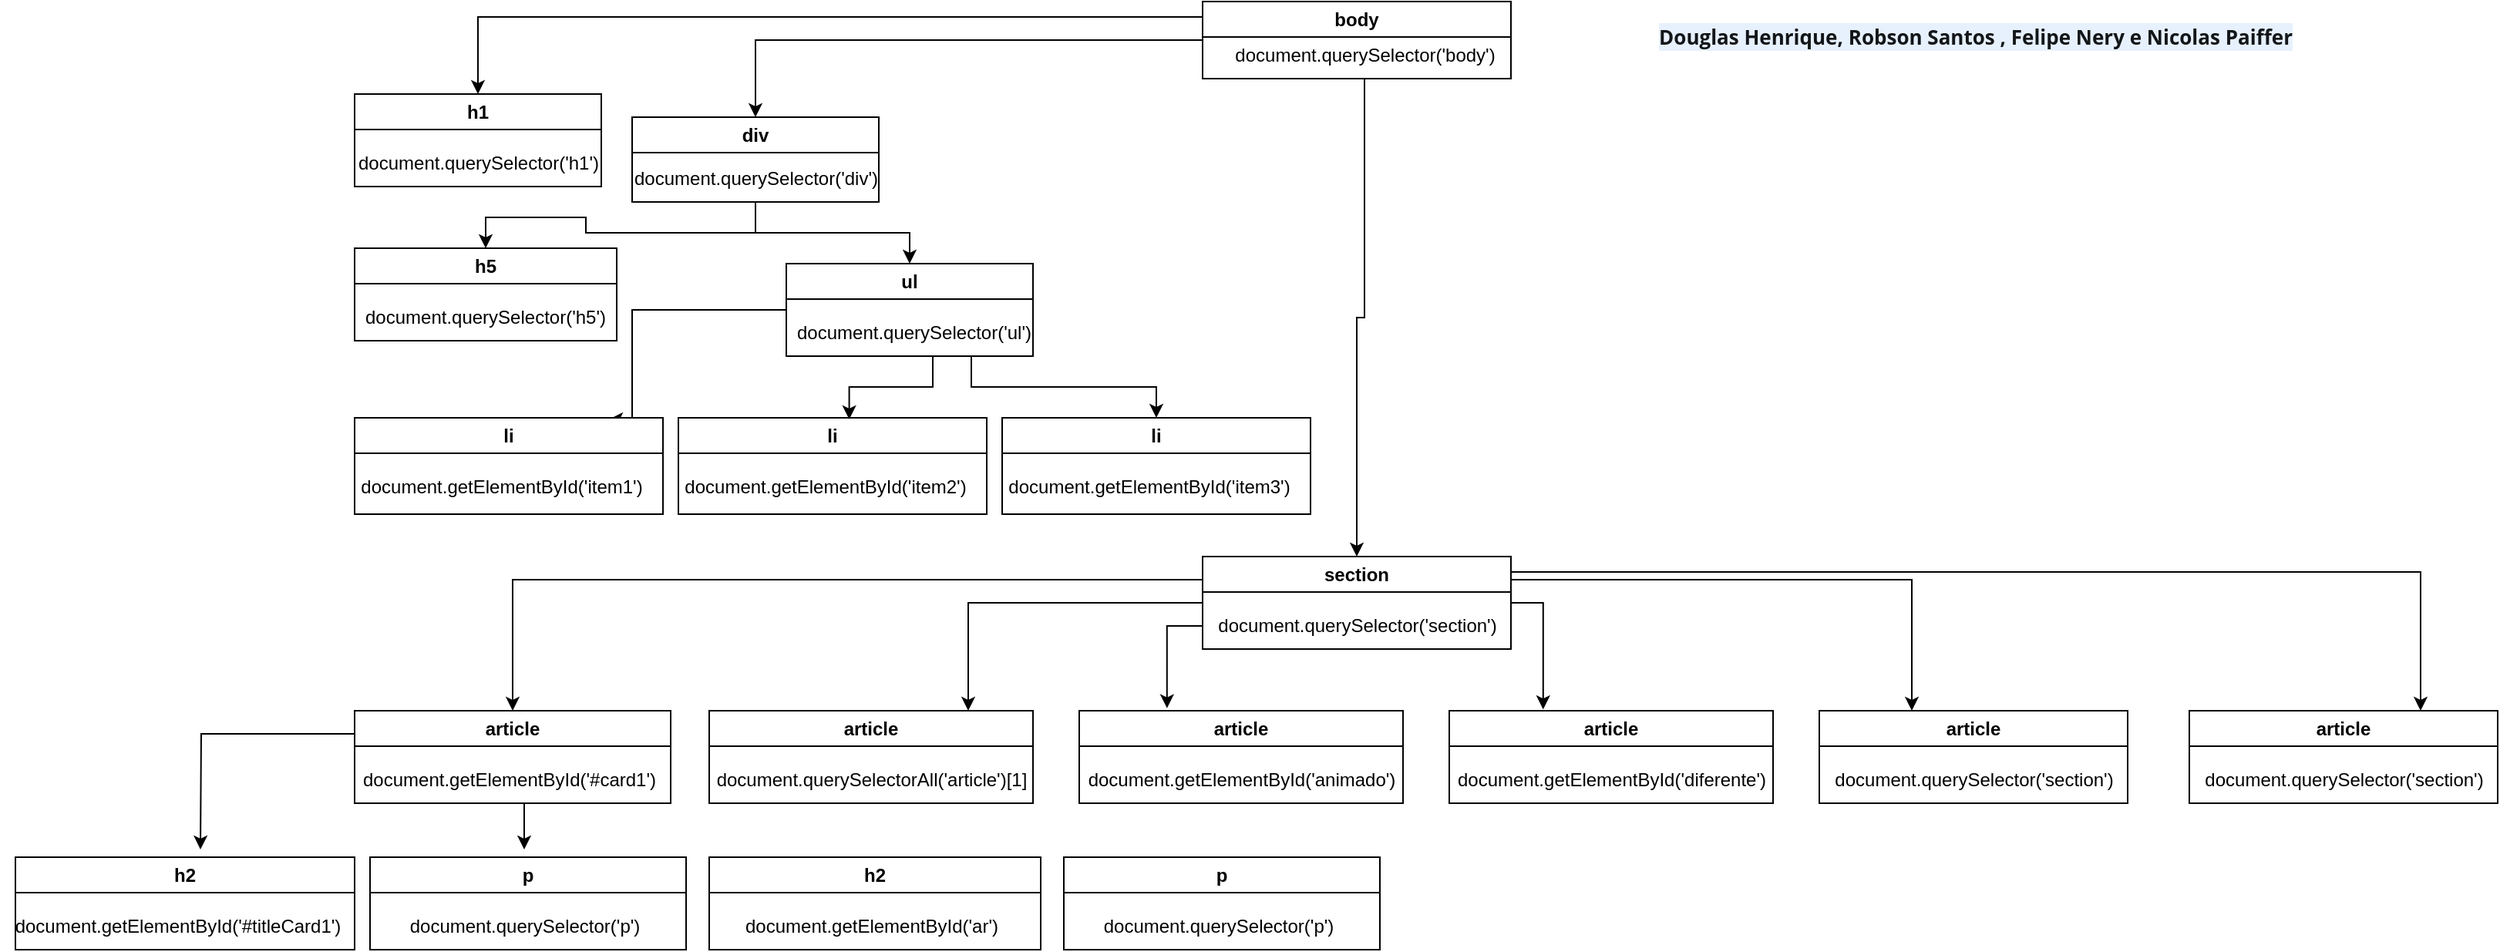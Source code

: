 <mxfile version="20.8.23" type="device"><diagram name="Página-1" id="c88EIzbBPDFUgvwkBB3C"><mxGraphModel dx="2222" dy="737" grid="1" gridSize="10" guides="1" tooltips="1" connect="1" arrows="1" fold="1" page="1" pageScale="1" pageWidth="827" pageHeight="1169" math="0" shadow="0"><root><mxCell id="0"/><mxCell id="1" parent="0"/><mxCell id="qkG_Bz4-YsDgqByt624Q-20" style="edgeStyle=orthogonalEdgeStyle;rounded=0;orthogonalLoop=1;jettySize=auto;html=1;entryX=0.5;entryY=0;entryDx=0;entryDy=0;" parent="1" source="qkG_Bz4-YsDgqByt624Q-6" target="qkG_Bz4-YsDgqByt624Q-8" edge="1"><mxGeometry relative="1" as="geometry"/></mxCell><mxCell id="qkG_Bz4-YsDgqByt624Q-21" style="edgeStyle=orthogonalEdgeStyle;rounded=0;orthogonalLoop=1;jettySize=auto;html=1;exitX=0;exitY=0.5;exitDx=0;exitDy=0;entryX=0.5;entryY=0;entryDx=0;entryDy=0;" parent="1" source="qkG_Bz4-YsDgqByt624Q-6" target="qkG_Bz4-YsDgqByt624Q-7" edge="1"><mxGeometry relative="1" as="geometry"><Array as="points"><mxPoint x="560" y="10"/><mxPoint x="90" y="10"/></Array></mxGeometry></mxCell><mxCell id="qkG_Bz4-YsDgqByt624Q-6" value="body" style="swimlane;whiteSpace=wrap;html=1;startSize=23;" parent="1" vertex="1"><mxGeometry x="560" width="200" height="50" as="geometry"/></mxCell><mxCell id="qkG_Bz4-YsDgqByt624Q-10" value="document.querySelector('body')" style="text;html=1;align=center;verticalAlign=middle;resizable=0;points=[];autosize=1;strokeColor=none;fillColor=none;" parent="qkG_Bz4-YsDgqByt624Q-6" vertex="1"><mxGeometry x="10" y="20" width="190" height="30" as="geometry"/></mxCell><mxCell id="qkG_Bz4-YsDgqByt624Q-7" value="h1" style="swimlane;whiteSpace=wrap;html=1;" parent="1" vertex="1"><mxGeometry x="10" y="60" width="160" height="60" as="geometry"/></mxCell><mxCell id="qkG_Bz4-YsDgqByt624Q-12" value="document.querySelector('h1')" style="text;html=1;align=center;verticalAlign=middle;resizable=0;points=[];autosize=1;strokeColor=none;fillColor=none;" parent="qkG_Bz4-YsDgqByt624Q-7" vertex="1"><mxGeometry x="-10" y="30" width="180" height="30" as="geometry"/></mxCell><mxCell id="qkG_Bz4-YsDgqByt624Q-29" style="edgeStyle=orthogonalEdgeStyle;rounded=0;orthogonalLoop=1;jettySize=auto;html=1;" parent="1" source="qkG_Bz4-YsDgqByt624Q-8" target="qkG_Bz4-YsDgqByt624Q-26" edge="1"><mxGeometry relative="1" as="geometry"/></mxCell><mxCell id="qkG_Bz4-YsDgqByt624Q-8" value="div" style="swimlane;whiteSpace=wrap;html=1;" parent="1" vertex="1"><mxGeometry x="190" y="75" width="160" height="55" as="geometry"/></mxCell><mxCell id="qkG_Bz4-YsDgqByt624Q-14" value="document.querySelector('div')" style="text;html=1;align=center;verticalAlign=middle;resizable=0;points=[];autosize=1;strokeColor=none;fillColor=none;" parent="qkG_Bz4-YsDgqByt624Q-8" vertex="1"><mxGeometry x="-10" y="25" width="180" height="30" as="geometry"/></mxCell><mxCell id="qkG_Bz4-YsDgqByt624Q-62" style="edgeStyle=orthogonalEdgeStyle;rounded=0;orthogonalLoop=1;jettySize=auto;html=1;exitX=0;exitY=0.25;exitDx=0;exitDy=0;entryX=0.5;entryY=0;entryDx=0;entryDy=0;" parent="1" source="qkG_Bz4-YsDgqByt624Q-9" target="qkG_Bz4-YsDgqByt624Q-41" edge="1"><mxGeometry relative="1" as="geometry"/></mxCell><mxCell id="qkG_Bz4-YsDgqByt624Q-63" style="edgeStyle=orthogonalEdgeStyle;rounded=0;orthogonalLoop=1;jettySize=auto;html=1;exitX=0;exitY=0.5;exitDx=0;exitDy=0;entryX=0.8;entryY=0;entryDx=0;entryDy=0;entryPerimeter=0;" parent="1" source="qkG_Bz4-YsDgqByt624Q-9" target="qkG_Bz4-YsDgqByt624Q-45" edge="1"><mxGeometry relative="1" as="geometry"/></mxCell><mxCell id="qkG_Bz4-YsDgqByt624Q-64" style="edgeStyle=orthogonalEdgeStyle;rounded=0;orthogonalLoop=1;jettySize=auto;html=1;exitX=0;exitY=0.75;exitDx=0;exitDy=0;entryX=0.271;entryY=-0.028;entryDx=0;entryDy=0;entryPerimeter=0;" parent="1" source="qkG_Bz4-YsDgqByt624Q-9" target="qkG_Bz4-YsDgqByt624Q-43" edge="1"><mxGeometry relative="1" as="geometry"/></mxCell><mxCell id="qkG_Bz4-YsDgqByt624Q-65" style="edgeStyle=orthogonalEdgeStyle;rounded=0;orthogonalLoop=1;jettySize=auto;html=1;exitX=1;exitY=0.5;exitDx=0;exitDy=0;entryX=0.29;entryY=-0.015;entryDx=0;entryDy=0;entryPerimeter=0;" parent="1" source="qkG_Bz4-YsDgqByt624Q-9" target="qkG_Bz4-YsDgqByt624Q-47" edge="1"><mxGeometry relative="1" as="geometry"/></mxCell><mxCell id="qkG_Bz4-YsDgqByt624Q-66" style="edgeStyle=orthogonalEdgeStyle;rounded=0;orthogonalLoop=1;jettySize=auto;html=1;exitX=1;exitY=0.25;exitDx=0;exitDy=0;entryX=0.3;entryY=0;entryDx=0;entryDy=0;entryPerimeter=0;" parent="1" source="qkG_Bz4-YsDgqByt624Q-9" target="qkG_Bz4-YsDgqByt624Q-49" edge="1"><mxGeometry relative="1" as="geometry"/></mxCell><mxCell id="qkG_Bz4-YsDgqByt624Q-67" style="edgeStyle=orthogonalEdgeStyle;rounded=0;orthogonalLoop=1;jettySize=auto;html=1;exitX=1;exitY=0;exitDx=0;exitDy=0;entryX=0.75;entryY=0;entryDx=0;entryDy=0;" parent="1" source="qkG_Bz4-YsDgqByt624Q-9" target="qkG_Bz4-YsDgqByt624Q-51" edge="1"><mxGeometry relative="1" as="geometry"><Array as="points"><mxPoint x="760" y="370"/><mxPoint x="1350" y="370"/></Array></mxGeometry></mxCell><mxCell id="qkG_Bz4-YsDgqByt624Q-9" value="section" style="swimlane;whiteSpace=wrap;html=1;" parent="1" vertex="1"><mxGeometry x="560" y="360" width="200" height="60" as="geometry"/></mxCell><mxCell id="qkG_Bz4-YsDgqByt624Q-16" value="document.querySelector('section')" style="text;html=1;align=center;verticalAlign=middle;resizable=0;points=[];autosize=1;strokeColor=none;fillColor=none;" parent="qkG_Bz4-YsDgqByt624Q-9" vertex="1"><mxGeometry y="30" width="200" height="30" as="geometry"/></mxCell><mxCell id="qkG_Bz4-YsDgqByt624Q-17" style="edgeStyle=orthogonalEdgeStyle;rounded=0;orthogonalLoop=1;jettySize=auto;html=1;entryX=0.5;entryY=0;entryDx=0;entryDy=0;" parent="1" source="qkG_Bz4-YsDgqByt624Q-10" target="qkG_Bz4-YsDgqByt624Q-9" edge="1"><mxGeometry relative="1" as="geometry"/></mxCell><mxCell id="qkG_Bz4-YsDgqByt624Q-13" value="&#10;&lt;span style=&quot;color: rgb(19, 22, 25); font-family: &amp;quot;Open Sans&amp;quot;; font-size: 13px; font-style: normal; font-variant-ligatures: normal; font-variant-caps: normal; letter-spacing: normal; orphans: 2; text-align: start; text-indent: 0px; text-transform: none; widows: 2; word-spacing: 0px; -webkit-text-stroke-width: 0px; background-color: rgb(231, 241, 253); text-decoration-thickness: initial; text-decoration-style: initial; text-decoration-color: initial; float: none; display: inline !important;&quot;&gt;Douglas Henrique, Robson Santos , Felipe Nery e Nicolas Paiffer&lt;/span&gt;&#10;&#10;" style="text;html=1;align=center;verticalAlign=middle;resizable=0;points=[];autosize=1;strokeColor=none;fillColor=none;fontStyle=1" parent="1" vertex="1"><mxGeometry x="871" width="380" height="60" as="geometry"/></mxCell><mxCell id="qkG_Bz4-YsDgqByt624Q-23" value="h5" style="swimlane;whiteSpace=wrap;html=1;" parent="1" vertex="1"><mxGeometry x="10" y="160" width="170" height="60" as="geometry"/></mxCell><mxCell id="qkG_Bz4-YsDgqByt624Q-24" value="document.querySelector('h5')" style="text;html=1;align=left;verticalAlign=middle;resizable=0;points=[];autosize=1;strokeColor=none;fillColor=none;" parent="qkG_Bz4-YsDgqByt624Q-23" vertex="1"><mxGeometry x="5" y="30" width="180" height="30" as="geometry"/></mxCell><mxCell id="qkG_Bz4-YsDgqByt624Q-25" style="edgeStyle=orthogonalEdgeStyle;rounded=0;orthogonalLoop=1;jettySize=auto;html=1;entryX=0.5;entryY=0;entryDx=0;entryDy=0;" parent="1" source="qkG_Bz4-YsDgqByt624Q-14" target="qkG_Bz4-YsDgqByt624Q-23" edge="1"><mxGeometry relative="1" as="geometry"/></mxCell><mxCell id="qkG_Bz4-YsDgqByt624Q-38" style="edgeStyle=orthogonalEdgeStyle;rounded=0;orthogonalLoop=1;jettySize=auto;html=1;exitX=0.75;exitY=1;exitDx=0;exitDy=0;entryX=0.5;entryY=0;entryDx=0;entryDy=0;" parent="1" source="qkG_Bz4-YsDgqByt624Q-26" target="qkG_Bz4-YsDgqByt624Q-34" edge="1"><mxGeometry relative="1" as="geometry"/></mxCell><mxCell id="qkG_Bz4-YsDgqByt624Q-40" style="edgeStyle=orthogonalEdgeStyle;rounded=0;orthogonalLoop=1;jettySize=auto;html=1;entryX=0.825;entryY=0.016;entryDx=0;entryDy=0;entryPerimeter=0;" parent="1" source="qkG_Bz4-YsDgqByt624Q-26" target="qkG_Bz4-YsDgqByt624Q-30" edge="1"><mxGeometry relative="1" as="geometry"><Array as="points"><mxPoint x="190" y="200"/><mxPoint x="190" y="271"/></Array></mxGeometry></mxCell><mxCell id="qkG_Bz4-YsDgqByt624Q-26" value="ul" style="swimlane;whiteSpace=wrap;html=1;" parent="1" vertex="1"><mxGeometry x="290" y="170" width="160" height="60" as="geometry"/></mxCell><mxCell id="qkG_Bz4-YsDgqByt624Q-27" value="document.querySelector('ul')" style="text;html=1;align=left;verticalAlign=middle;resizable=0;points=[];autosize=1;strokeColor=none;fillColor=none;" parent="qkG_Bz4-YsDgqByt624Q-26" vertex="1"><mxGeometry x="5" y="30" width="180" height="30" as="geometry"/></mxCell><mxCell id="qkG_Bz4-YsDgqByt624Q-30" value="li" style="swimlane;whiteSpace=wrap;html=1;startSize=23;" parent="1" vertex="1"><mxGeometry x="10" y="270" width="200" height="62.5" as="geometry"/></mxCell><mxCell id="qkG_Bz4-YsDgqByt624Q-31" value="document.getElementById('item1')" style="text;html=1;align=center;verticalAlign=middle;resizable=0;points=[];autosize=1;strokeColor=none;fillColor=none;" parent="qkG_Bz4-YsDgqByt624Q-30" vertex="1"><mxGeometry x="-10" y="30" width="210" height="30" as="geometry"/></mxCell><mxCell id="qkG_Bz4-YsDgqByt624Q-32" value="li" style="swimlane;whiteSpace=wrap;html=1;" parent="1" vertex="1"><mxGeometry x="220" y="270" width="200" height="62.5" as="geometry"/></mxCell><mxCell id="qkG_Bz4-YsDgqByt624Q-33" value="document.getElementById('item2')" style="text;html=1;align=center;verticalAlign=middle;resizable=0;points=[];autosize=1;strokeColor=none;fillColor=none;" parent="qkG_Bz4-YsDgqByt624Q-32" vertex="1"><mxGeometry x="-10" y="30" width="210" height="30" as="geometry"/></mxCell><mxCell id="qkG_Bz4-YsDgqByt624Q-34" value="li" style="swimlane;whiteSpace=wrap;html=1;" parent="1" vertex="1"><mxGeometry x="430" y="270" width="200" height="62.5" as="geometry"/></mxCell><mxCell id="qkG_Bz4-YsDgqByt624Q-35" value="document.getElementById('item3')" style="text;html=1;align=center;verticalAlign=middle;resizable=0;points=[];autosize=1;strokeColor=none;fillColor=none;" parent="qkG_Bz4-YsDgqByt624Q-34" vertex="1"><mxGeometry x="-10" y="30" width="210" height="30" as="geometry"/></mxCell><mxCell id="qkG_Bz4-YsDgqByt624Q-37" style="edgeStyle=orthogonalEdgeStyle;rounded=0;orthogonalLoop=1;jettySize=auto;html=1;entryX=0.554;entryY=0.016;entryDx=0;entryDy=0;entryPerimeter=0;" parent="1" source="qkG_Bz4-YsDgqByt624Q-27" target="qkG_Bz4-YsDgqByt624Q-32" edge="1"><mxGeometry relative="1" as="geometry"/></mxCell><mxCell id="qkG_Bz4-YsDgqByt624Q-72" style="edgeStyle=orthogonalEdgeStyle;rounded=0;orthogonalLoop=1;jettySize=auto;html=1;exitX=0;exitY=0.25;exitDx=0;exitDy=0;" parent="1" source="qkG_Bz4-YsDgqByt624Q-41" edge="1"><mxGeometry relative="1" as="geometry"><mxPoint x="-90" y="550" as="targetPoint"/></mxGeometry></mxCell><mxCell id="qkG_Bz4-YsDgqByt624Q-74" style="edgeStyle=orthogonalEdgeStyle;rounded=0;orthogonalLoop=1;jettySize=auto;html=1;exitX=0.5;exitY=1;exitDx=0;exitDy=0;" parent="1" source="qkG_Bz4-YsDgqByt624Q-41" edge="1"><mxGeometry relative="1" as="geometry"><mxPoint x="120" y="550" as="targetPoint"/></mxGeometry></mxCell><mxCell id="qkG_Bz4-YsDgqByt624Q-41" value="article" style="swimlane;whiteSpace=wrap;html=1;" parent="1" vertex="1"><mxGeometry x="10" y="460" width="205" height="60" as="geometry"/></mxCell><mxCell id="qkG_Bz4-YsDgqByt624Q-42" value="document.getElementById('#card1')" style="text;html=1;align=center;verticalAlign=middle;resizable=0;points=[];autosize=1;strokeColor=none;fillColor=none;" parent="qkG_Bz4-YsDgqByt624Q-41" vertex="1"><mxGeometry x="-5" y="30" width="210" height="30" as="geometry"/></mxCell><mxCell id="qkG_Bz4-YsDgqByt624Q-43" value="article" style="swimlane;whiteSpace=wrap;html=1;" parent="1" vertex="1"><mxGeometry x="480" y="460" width="210" height="60" as="geometry"/></mxCell><mxCell id="qkG_Bz4-YsDgqByt624Q-44" value="document.getElementById('animado')" style="text;html=1;align=center;verticalAlign=middle;resizable=0;points=[];autosize=1;strokeColor=none;fillColor=none;" parent="qkG_Bz4-YsDgqByt624Q-43" vertex="1"><mxGeometry x="-5" y="30" width="220" height="30" as="geometry"/></mxCell><mxCell id="qkG_Bz4-YsDgqByt624Q-45" value="article" style="swimlane;whiteSpace=wrap;html=1;" parent="1" vertex="1"><mxGeometry x="240" y="460" width="210" height="60" as="geometry"/></mxCell><mxCell id="qkG_Bz4-YsDgqByt624Q-46" value="document.querySelectorAll('article')[1]" style="text;html=1;align=center;verticalAlign=middle;resizable=0;points=[];autosize=1;strokeColor=none;fillColor=none;" parent="qkG_Bz4-YsDgqByt624Q-45" vertex="1"><mxGeometry x="-5" y="30" width="220" height="30" as="geometry"/></mxCell><mxCell id="qkG_Bz4-YsDgqByt624Q-47" value="article" style="swimlane;whiteSpace=wrap;html=1;" parent="1" vertex="1"><mxGeometry x="720" y="460" width="210" height="60" as="geometry"/></mxCell><mxCell id="qkG_Bz4-YsDgqByt624Q-48" value="document.getElementById('diferente')" style="text;html=1;align=center;verticalAlign=middle;resizable=0;points=[];autosize=1;strokeColor=none;fillColor=none;" parent="qkG_Bz4-YsDgqByt624Q-47" vertex="1"><mxGeometry x="-5" y="30" width="220" height="30" as="geometry"/></mxCell><mxCell id="qkG_Bz4-YsDgqByt624Q-51" value="article" style="swimlane;whiteSpace=wrap;html=1;" parent="1" vertex="1"><mxGeometry x="1200" y="460" width="200" height="60" as="geometry"/></mxCell><mxCell id="qkG_Bz4-YsDgqByt624Q-52" value="document.querySelector('section')" style="text;html=1;align=center;verticalAlign=middle;resizable=0;points=[];autosize=1;strokeColor=none;fillColor=none;" parent="qkG_Bz4-YsDgqByt624Q-51" vertex="1"><mxGeometry y="30" width="200" height="30" as="geometry"/></mxCell><mxCell id="qkG_Bz4-YsDgqByt624Q-49" value="article" style="swimlane;whiteSpace=wrap;html=1;" parent="1" vertex="1"><mxGeometry x="960" y="460" width="200" height="60" as="geometry"/></mxCell><mxCell id="qkG_Bz4-YsDgqByt624Q-50" value="document.querySelector('section')" style="text;html=1;align=center;verticalAlign=middle;resizable=0;points=[];autosize=1;strokeColor=none;fillColor=none;" parent="qkG_Bz4-YsDgqByt624Q-49" vertex="1"><mxGeometry y="30" width="200" height="30" as="geometry"/></mxCell><mxCell id="qkG_Bz4-YsDgqByt624Q-68" value="h2" style="swimlane;whiteSpace=wrap;html=1;" parent="1" vertex="1"><mxGeometry x="-210" y="555" width="220" height="60" as="geometry"/></mxCell><mxCell id="qkG_Bz4-YsDgqByt624Q-69" value="document.getElementById('#titleCard1')" style="text;html=1;align=center;verticalAlign=middle;resizable=0;points=[];autosize=1;strokeColor=none;fillColor=none;" parent="qkG_Bz4-YsDgqByt624Q-68" vertex="1"><mxGeometry x="-10" y="30" width="230" height="30" as="geometry"/></mxCell><mxCell id="qkG_Bz4-YsDgqByt624Q-70" value="p" style="swimlane;whiteSpace=wrap;html=1;" parent="1" vertex="1"><mxGeometry x="20" y="555" width="205" height="60" as="geometry"/></mxCell><mxCell id="qkG_Bz4-YsDgqByt624Q-71" value="document.querySelector('p')" style="text;html=1;align=center;verticalAlign=middle;resizable=0;points=[];autosize=1;strokeColor=none;fillColor=none;" parent="qkG_Bz4-YsDgqByt624Q-70" vertex="1"><mxGeometry x="15" y="30" width="170" height="30" as="geometry"/></mxCell><mxCell id="_eLI1UhWlPvJYAk_n38G-1" value="h2" style="swimlane;whiteSpace=wrap;html=1;" vertex="1" parent="1"><mxGeometry x="240" y="555" width="215" height="60" as="geometry"/></mxCell><mxCell id="_eLI1UhWlPvJYAk_n38G-2" value="document.getElementById('ar')" style="text;html=1;align=center;verticalAlign=middle;resizable=0;points=[];autosize=1;strokeColor=none;fillColor=none;" vertex="1" parent="_eLI1UhWlPvJYAk_n38G-1"><mxGeometry x="10" y="30" width="190" height="30" as="geometry"/></mxCell><mxCell id="_eLI1UhWlPvJYAk_n38G-3" value="p" style="swimlane;whiteSpace=wrap;html=1;" vertex="1" parent="1"><mxGeometry x="470" y="555" width="205" height="60" as="geometry"/></mxCell><mxCell id="_eLI1UhWlPvJYAk_n38G-4" value="document.querySelector('p')" style="text;html=1;align=center;verticalAlign=middle;resizable=0;points=[];autosize=1;strokeColor=none;fillColor=none;" vertex="1" parent="_eLI1UhWlPvJYAk_n38G-3"><mxGeometry x="15" y="30" width="170" height="30" as="geometry"/></mxCell></root></mxGraphModel></diagram></mxfile>